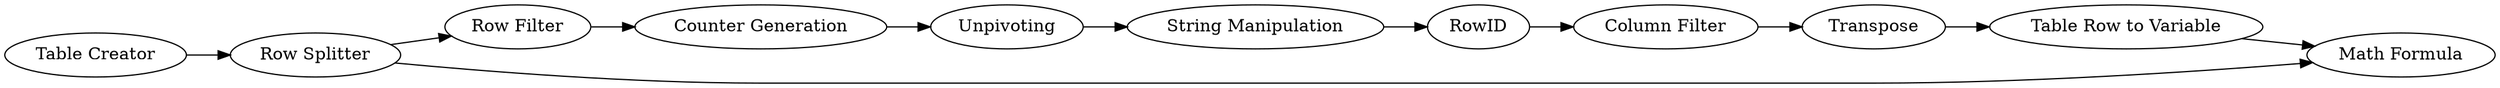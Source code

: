 digraph {
	7 -> 8
	5 -> 4
	8 -> 9
	3 -> 5
	1 -> 2
	9 -> 10
	2 -> 3
	6 -> 7
	10 -> 11
	4 -> 6
	2 -> 11
	5 [label="Counter Generation"]
	1 [label="Table Creator"]
	7 [label=RowID]
	9 [label=Transpose]
	11 [label="Math Formula"]
	4 [label=Unpivoting]
	6 [label="String Manipulation"]
	8 [label="Column Filter"]
	3 [label="Row Filter"]
	2 [label="Row Splitter"]
	10 [label="Table Row to Variable"]
	rankdir=LR
}
